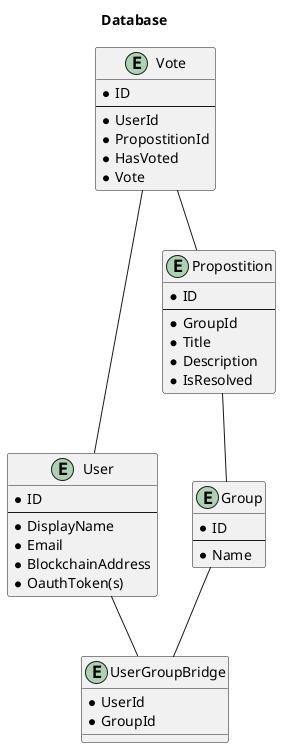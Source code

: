 @startuml database

title Database

entity User {
    * ID
    ---
    * DisplayName
    * Email
    * BlockchainAddress
    * OauthToken(s)
}

entity Group {
    * ID
    ---
    * Name
}

entity UserGroupBridge {
    * UserId
    * GroupId
}

entity Propostition {
    * ID
    ---
    * GroupId
    * Title
    * Description
    * IsResolved
}

entity Vote {
    * ID
    ---
    * UserId
    * PropostitionId
    * HasVoted
    * Vote
}

User -- UserGroupBridge
Group -- UserGroupBridge
Propostition -- Group
Vote -- User
Vote -- Propostition

@enduml